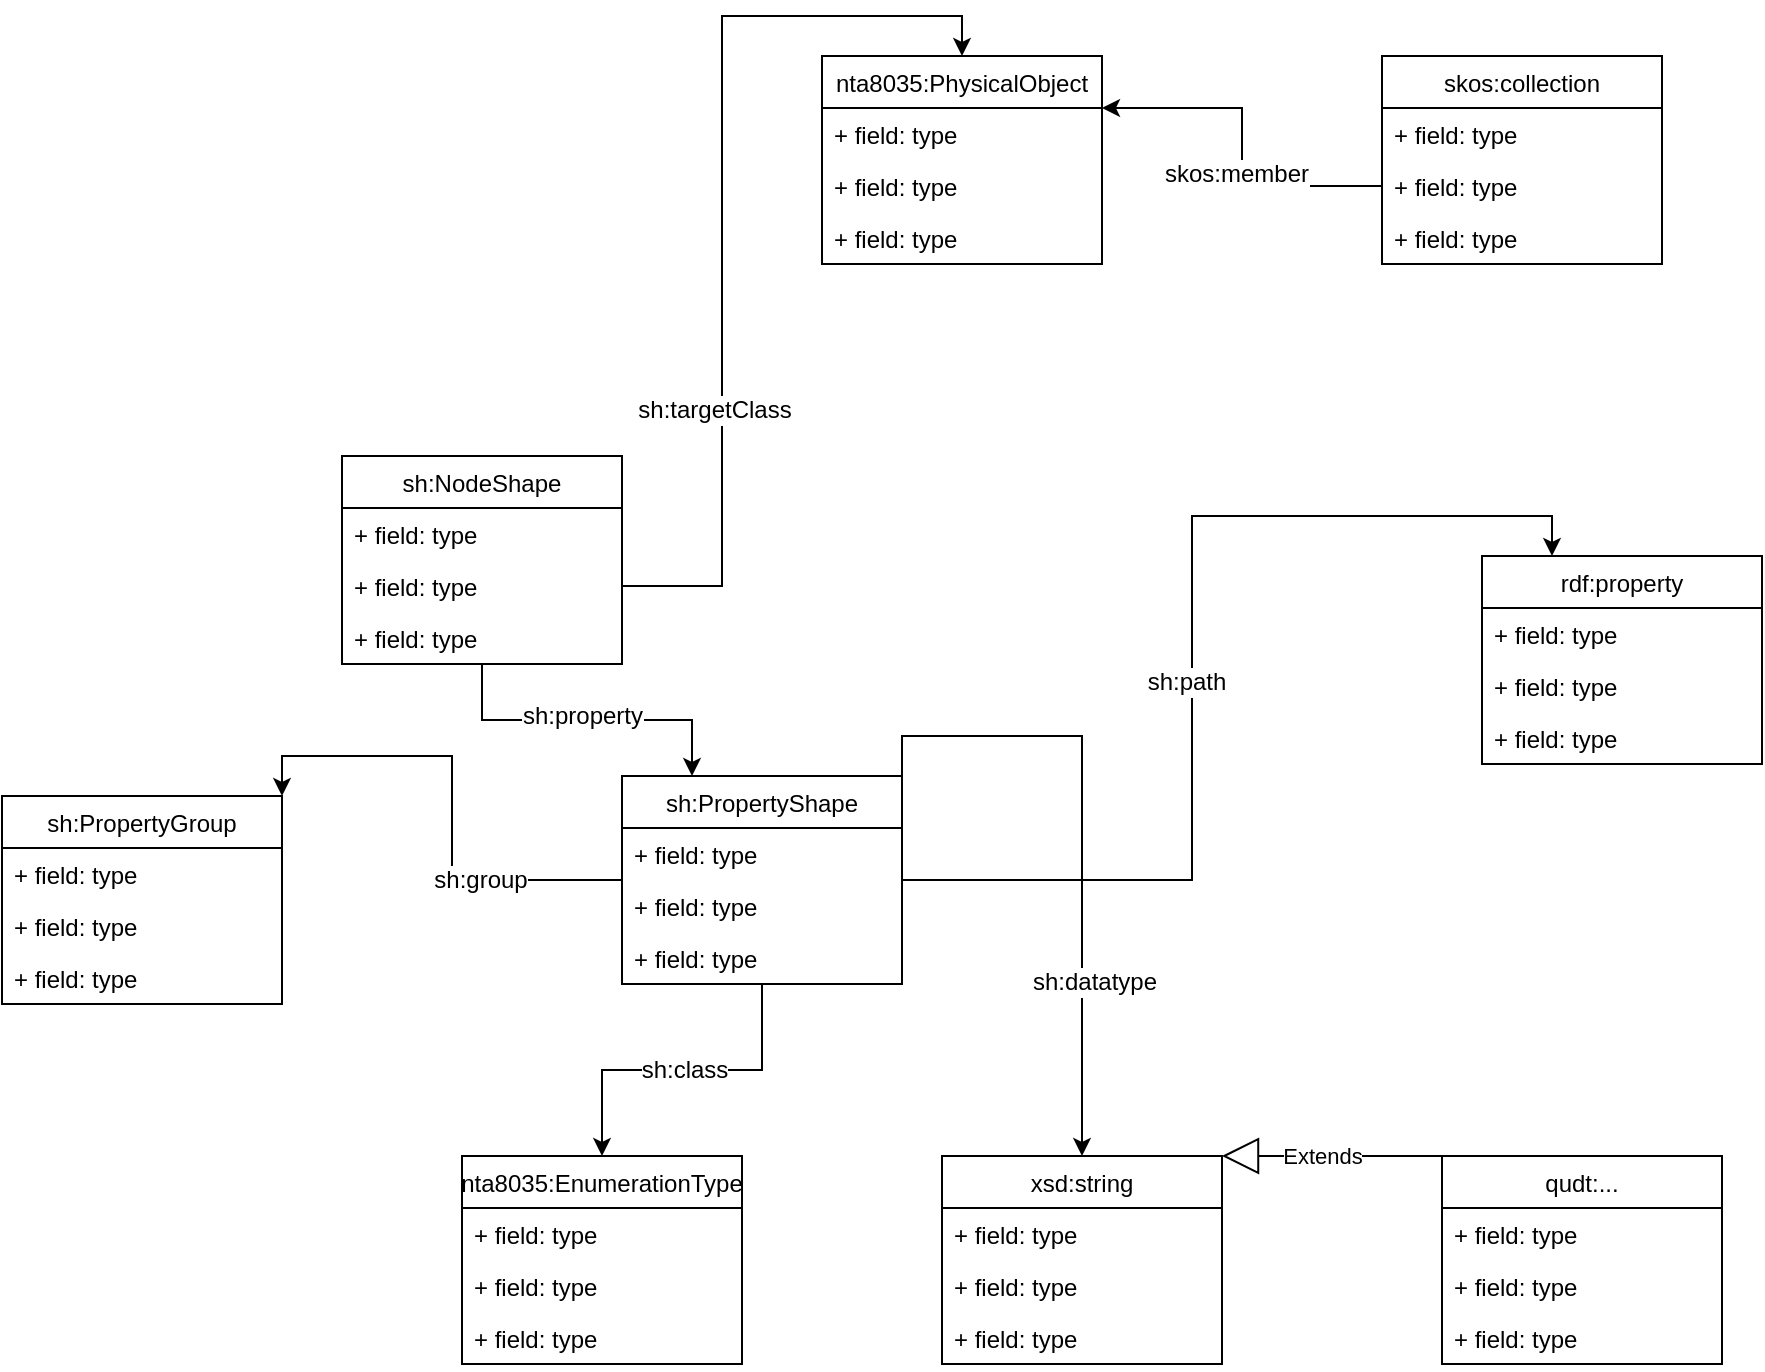 <mxfile version="12.6.7" type="github">
  <diagram id="uO4dAVEa6rhhREKeQXkx" name="Page-1">
    <mxGraphModel dx="1662" dy="909" grid="1" gridSize="10" guides="1" tooltips="1" connect="1" arrows="1" fold="1" page="1" pageScale="1" pageWidth="1654" pageHeight="1169" math="0" shadow="0">
      <root>
        <mxCell id="0"/>
        <mxCell id="1" parent="0"/>
        <mxCell id="aZ_iibs6CTDmy4hI5hPu-1" value="nta8035:PhysicalObject" style="swimlane;fontStyle=0;childLayout=stackLayout;horizontal=1;startSize=26;fillColor=none;horizontalStack=0;resizeParent=1;resizeParentMax=0;resizeLast=0;collapsible=1;marginBottom=0;" vertex="1" parent="1">
          <mxGeometry x="660" y="210" width="140" height="104" as="geometry"/>
        </mxCell>
        <mxCell id="aZ_iibs6CTDmy4hI5hPu-2" value="+ field: type" style="text;strokeColor=none;fillColor=none;align=left;verticalAlign=top;spacingLeft=4;spacingRight=4;overflow=hidden;rotatable=0;points=[[0,0.5],[1,0.5]];portConstraint=eastwest;" vertex="1" parent="aZ_iibs6CTDmy4hI5hPu-1">
          <mxGeometry y="26" width="140" height="26" as="geometry"/>
        </mxCell>
        <mxCell id="aZ_iibs6CTDmy4hI5hPu-3" value="+ field: type" style="text;strokeColor=none;fillColor=none;align=left;verticalAlign=top;spacingLeft=4;spacingRight=4;overflow=hidden;rotatable=0;points=[[0,0.5],[1,0.5]];portConstraint=eastwest;" vertex="1" parent="aZ_iibs6CTDmy4hI5hPu-1">
          <mxGeometry y="52" width="140" height="26" as="geometry"/>
        </mxCell>
        <mxCell id="aZ_iibs6CTDmy4hI5hPu-4" value="+ field: type" style="text;strokeColor=none;fillColor=none;align=left;verticalAlign=top;spacingLeft=4;spacingRight=4;overflow=hidden;rotatable=0;points=[[0,0.5],[1,0.5]];portConstraint=eastwest;" vertex="1" parent="aZ_iibs6CTDmy4hI5hPu-1">
          <mxGeometry y="78" width="140" height="26" as="geometry"/>
        </mxCell>
        <mxCell id="aZ_iibs6CTDmy4hI5hPu-5" value="skos:collection" style="swimlane;fontStyle=0;childLayout=stackLayout;horizontal=1;startSize=26;fillColor=none;horizontalStack=0;resizeParent=1;resizeParentMax=0;resizeLast=0;collapsible=1;marginBottom=0;" vertex="1" parent="1">
          <mxGeometry x="940" y="210" width="140" height="104" as="geometry"/>
        </mxCell>
        <mxCell id="aZ_iibs6CTDmy4hI5hPu-6" value="+ field: type" style="text;strokeColor=none;fillColor=none;align=left;verticalAlign=top;spacingLeft=4;spacingRight=4;overflow=hidden;rotatable=0;points=[[0,0.5],[1,0.5]];portConstraint=eastwest;" vertex="1" parent="aZ_iibs6CTDmy4hI5hPu-5">
          <mxGeometry y="26" width="140" height="26" as="geometry"/>
        </mxCell>
        <mxCell id="aZ_iibs6CTDmy4hI5hPu-7" value="+ field: type" style="text;strokeColor=none;fillColor=none;align=left;verticalAlign=top;spacingLeft=4;spacingRight=4;overflow=hidden;rotatable=0;points=[[0,0.5],[1,0.5]];portConstraint=eastwest;" vertex="1" parent="aZ_iibs6CTDmy4hI5hPu-5">
          <mxGeometry y="52" width="140" height="26" as="geometry"/>
        </mxCell>
        <mxCell id="aZ_iibs6CTDmy4hI5hPu-8" value="+ field: type" style="text;strokeColor=none;fillColor=none;align=left;verticalAlign=top;spacingLeft=4;spacingRight=4;overflow=hidden;rotatable=0;points=[[0,0.5],[1,0.5]];portConstraint=eastwest;" vertex="1" parent="aZ_iibs6CTDmy4hI5hPu-5">
          <mxGeometry y="78" width="140" height="26" as="geometry"/>
        </mxCell>
        <mxCell id="aZ_iibs6CTDmy4hI5hPu-9" style="edgeStyle=orthogonalEdgeStyle;rounded=0;orthogonalLoop=1;jettySize=auto;html=1;entryX=1;entryY=0.25;entryDx=0;entryDy=0;" edge="1" parent="1" source="aZ_iibs6CTDmy4hI5hPu-7" target="aZ_iibs6CTDmy4hI5hPu-1">
          <mxGeometry relative="1" as="geometry"/>
        </mxCell>
        <mxCell id="aZ_iibs6CTDmy4hI5hPu-10" value="&lt;div&gt;skos:member&lt;/div&gt;" style="text;html=1;align=center;verticalAlign=middle;resizable=0;points=[];labelBackgroundColor=#ffffff;" vertex="1" connectable="0" parent="aZ_iibs6CTDmy4hI5hPu-9">
          <mxGeometry x="-0.143" y="3" relative="1" as="geometry">
            <mxPoint as="offset"/>
          </mxGeometry>
        </mxCell>
        <mxCell id="aZ_iibs6CTDmy4hI5hPu-21" style="edgeStyle=orthogonalEdgeStyle;rounded=0;orthogonalLoop=1;jettySize=auto;html=1;entryX=0.25;entryY=0;entryDx=0;entryDy=0;" edge="1" parent="1" source="aZ_iibs6CTDmy4hI5hPu-11" target="aZ_iibs6CTDmy4hI5hPu-17">
          <mxGeometry relative="1" as="geometry"/>
        </mxCell>
        <mxCell id="aZ_iibs6CTDmy4hI5hPu-22" value="sh:property" style="text;html=1;align=center;verticalAlign=middle;resizable=0;points=[];labelBackgroundColor=#ffffff;" vertex="1" connectable="0" parent="aZ_iibs6CTDmy4hI5hPu-21">
          <mxGeometry x="0.317" y="-2" relative="1" as="geometry">
            <mxPoint x="-28" y="-4" as="offset"/>
          </mxGeometry>
        </mxCell>
        <mxCell id="aZ_iibs6CTDmy4hI5hPu-11" value="sh:NodeShape" style="swimlane;fontStyle=0;childLayout=stackLayout;horizontal=1;startSize=26;fillColor=none;horizontalStack=0;resizeParent=1;resizeParentMax=0;resizeLast=0;collapsible=1;marginBottom=0;" vertex="1" parent="1">
          <mxGeometry x="420" y="410" width="140" height="104" as="geometry"/>
        </mxCell>
        <mxCell id="aZ_iibs6CTDmy4hI5hPu-12" value="+ field: type" style="text;strokeColor=none;fillColor=none;align=left;verticalAlign=top;spacingLeft=4;spacingRight=4;overflow=hidden;rotatable=0;points=[[0,0.5],[1,0.5]];portConstraint=eastwest;" vertex="1" parent="aZ_iibs6CTDmy4hI5hPu-11">
          <mxGeometry y="26" width="140" height="26" as="geometry"/>
        </mxCell>
        <mxCell id="aZ_iibs6CTDmy4hI5hPu-13" value="+ field: type" style="text;strokeColor=none;fillColor=none;align=left;verticalAlign=top;spacingLeft=4;spacingRight=4;overflow=hidden;rotatable=0;points=[[0,0.5],[1,0.5]];portConstraint=eastwest;" vertex="1" parent="aZ_iibs6CTDmy4hI5hPu-11">
          <mxGeometry y="52" width="140" height="26" as="geometry"/>
        </mxCell>
        <mxCell id="aZ_iibs6CTDmy4hI5hPu-14" value="+ field: type" style="text;strokeColor=none;fillColor=none;align=left;verticalAlign=top;spacingLeft=4;spacingRight=4;overflow=hidden;rotatable=0;points=[[0,0.5],[1,0.5]];portConstraint=eastwest;" vertex="1" parent="aZ_iibs6CTDmy4hI5hPu-11">
          <mxGeometry y="78" width="140" height="26" as="geometry"/>
        </mxCell>
        <mxCell id="aZ_iibs6CTDmy4hI5hPu-15" style="edgeStyle=orthogonalEdgeStyle;rounded=0;orthogonalLoop=1;jettySize=auto;html=1;entryX=0.5;entryY=0;entryDx=0;entryDy=0;" edge="1" parent="1" source="aZ_iibs6CTDmy4hI5hPu-13" target="aZ_iibs6CTDmy4hI5hPu-1">
          <mxGeometry relative="1" as="geometry"/>
        </mxCell>
        <mxCell id="aZ_iibs6CTDmy4hI5hPu-16" value="sh:targetClass" style="text;html=1;align=center;verticalAlign=middle;resizable=0;points=[];labelBackgroundColor=#ffffff;" vertex="1" connectable="0" parent="aZ_iibs6CTDmy4hI5hPu-15">
          <mxGeometry x="-0.419" y="4" relative="1" as="geometry">
            <mxPoint as="offset"/>
          </mxGeometry>
        </mxCell>
        <mxCell id="aZ_iibs6CTDmy4hI5hPu-27" style="edgeStyle=orthogonalEdgeStyle;rounded=0;orthogonalLoop=1;jettySize=auto;html=1;entryX=0.25;entryY=0;entryDx=0;entryDy=0;" edge="1" parent="1" source="aZ_iibs6CTDmy4hI5hPu-17" target="aZ_iibs6CTDmy4hI5hPu-23">
          <mxGeometry relative="1" as="geometry"/>
        </mxCell>
        <mxCell id="aZ_iibs6CTDmy4hI5hPu-28" value="sh:path" style="text;html=1;align=center;verticalAlign=middle;resizable=0;points=[];labelBackgroundColor=#ffffff;" vertex="1" connectable="0" parent="aZ_iibs6CTDmy4hI5hPu-27">
          <mxGeometry x="-0.074" y="3" relative="1" as="geometry">
            <mxPoint as="offset"/>
          </mxGeometry>
        </mxCell>
        <mxCell id="aZ_iibs6CTDmy4hI5hPu-33" style="edgeStyle=orthogonalEdgeStyle;rounded=0;orthogonalLoop=1;jettySize=auto;html=1;entryX=0.5;entryY=0;entryDx=0;entryDy=0;" edge="1" parent="1" source="aZ_iibs6CTDmy4hI5hPu-17" target="aZ_iibs6CTDmy4hI5hPu-29">
          <mxGeometry relative="1" as="geometry"/>
        </mxCell>
        <mxCell id="aZ_iibs6CTDmy4hI5hPu-34" value="sh:class" style="text;html=1;align=center;verticalAlign=middle;resizable=0;points=[];labelBackgroundColor=#ffffff;" vertex="1" connectable="0" parent="aZ_iibs6CTDmy4hI5hPu-33">
          <mxGeometry x="0.261" y="-22" relative="1" as="geometry">
            <mxPoint x="22" y="22" as="offset"/>
          </mxGeometry>
        </mxCell>
        <mxCell id="aZ_iibs6CTDmy4hI5hPu-39" style="edgeStyle=orthogonalEdgeStyle;rounded=0;orthogonalLoop=1;jettySize=auto;html=1;entryX=0.5;entryY=0;entryDx=0;entryDy=0;exitX=1;exitY=0;exitDx=0;exitDy=0;" edge="1" parent="1" source="aZ_iibs6CTDmy4hI5hPu-17" target="aZ_iibs6CTDmy4hI5hPu-35">
          <mxGeometry relative="1" as="geometry"/>
        </mxCell>
        <mxCell id="aZ_iibs6CTDmy4hI5hPu-40" value="sh:datatype" style="text;html=1;align=center;verticalAlign=middle;resizable=0;points=[];labelBackgroundColor=#ffffff;" vertex="1" connectable="0" parent="aZ_iibs6CTDmy4hI5hPu-39">
          <mxGeometry x="0.24" y="-35" relative="1" as="geometry">
            <mxPoint x="41" y="34" as="offset"/>
          </mxGeometry>
        </mxCell>
        <mxCell id="aZ_iibs6CTDmy4hI5hPu-50" style="edgeStyle=orthogonalEdgeStyle;rounded=0;orthogonalLoop=1;jettySize=auto;html=1;entryX=1;entryY=0;entryDx=0;entryDy=0;" edge="1" parent="1" source="aZ_iibs6CTDmy4hI5hPu-17" target="aZ_iibs6CTDmy4hI5hPu-46">
          <mxGeometry relative="1" as="geometry"/>
        </mxCell>
        <mxCell id="aZ_iibs6CTDmy4hI5hPu-51" value="sh:group" style="text;html=1;align=center;verticalAlign=middle;resizable=0;points=[];labelBackgroundColor=#ffffff;" vertex="1" connectable="0" parent="aZ_iibs6CTDmy4hI5hPu-50">
          <mxGeometry x="-0.436" relative="1" as="geometry">
            <mxPoint as="offset"/>
          </mxGeometry>
        </mxCell>
        <mxCell id="aZ_iibs6CTDmy4hI5hPu-17" value="sh:PropertyShape" style="swimlane;fontStyle=0;childLayout=stackLayout;horizontal=1;startSize=26;fillColor=none;horizontalStack=0;resizeParent=1;resizeParentMax=0;resizeLast=0;collapsible=1;marginBottom=0;" vertex="1" parent="1">
          <mxGeometry x="560" y="570" width="140" height="104" as="geometry"/>
        </mxCell>
        <mxCell id="aZ_iibs6CTDmy4hI5hPu-18" value="+ field: type" style="text;strokeColor=none;fillColor=none;align=left;verticalAlign=top;spacingLeft=4;spacingRight=4;overflow=hidden;rotatable=0;points=[[0,0.5],[1,0.5]];portConstraint=eastwest;" vertex="1" parent="aZ_iibs6CTDmy4hI5hPu-17">
          <mxGeometry y="26" width="140" height="26" as="geometry"/>
        </mxCell>
        <mxCell id="aZ_iibs6CTDmy4hI5hPu-19" value="+ field: type" style="text;strokeColor=none;fillColor=none;align=left;verticalAlign=top;spacingLeft=4;spacingRight=4;overflow=hidden;rotatable=0;points=[[0,0.5],[1,0.5]];portConstraint=eastwest;" vertex="1" parent="aZ_iibs6CTDmy4hI5hPu-17">
          <mxGeometry y="52" width="140" height="26" as="geometry"/>
        </mxCell>
        <mxCell id="aZ_iibs6CTDmy4hI5hPu-20" value="+ field: type" style="text;strokeColor=none;fillColor=none;align=left;verticalAlign=top;spacingLeft=4;spacingRight=4;overflow=hidden;rotatable=0;points=[[0,0.5],[1,0.5]];portConstraint=eastwest;" vertex="1" parent="aZ_iibs6CTDmy4hI5hPu-17">
          <mxGeometry y="78" width="140" height="26" as="geometry"/>
        </mxCell>
        <mxCell id="aZ_iibs6CTDmy4hI5hPu-23" value="rdf:property" style="swimlane;fontStyle=0;childLayout=stackLayout;horizontal=1;startSize=26;fillColor=none;horizontalStack=0;resizeParent=1;resizeParentMax=0;resizeLast=0;collapsible=1;marginBottom=0;" vertex="1" parent="1">
          <mxGeometry x="990" y="460" width="140" height="104" as="geometry"/>
        </mxCell>
        <mxCell id="aZ_iibs6CTDmy4hI5hPu-24" value="+ field: type" style="text;strokeColor=none;fillColor=none;align=left;verticalAlign=top;spacingLeft=4;spacingRight=4;overflow=hidden;rotatable=0;points=[[0,0.5],[1,0.5]];portConstraint=eastwest;" vertex="1" parent="aZ_iibs6CTDmy4hI5hPu-23">
          <mxGeometry y="26" width="140" height="26" as="geometry"/>
        </mxCell>
        <mxCell id="aZ_iibs6CTDmy4hI5hPu-25" value="+ field: type" style="text;strokeColor=none;fillColor=none;align=left;verticalAlign=top;spacingLeft=4;spacingRight=4;overflow=hidden;rotatable=0;points=[[0,0.5],[1,0.5]];portConstraint=eastwest;" vertex="1" parent="aZ_iibs6CTDmy4hI5hPu-23">
          <mxGeometry y="52" width="140" height="26" as="geometry"/>
        </mxCell>
        <mxCell id="aZ_iibs6CTDmy4hI5hPu-26" value="+ field: type" style="text;strokeColor=none;fillColor=none;align=left;verticalAlign=top;spacingLeft=4;spacingRight=4;overflow=hidden;rotatable=0;points=[[0,0.5],[1,0.5]];portConstraint=eastwest;" vertex="1" parent="aZ_iibs6CTDmy4hI5hPu-23">
          <mxGeometry y="78" width="140" height="26" as="geometry"/>
        </mxCell>
        <mxCell id="aZ_iibs6CTDmy4hI5hPu-29" value="nta8035:EnumerationType" style="swimlane;fontStyle=0;childLayout=stackLayout;horizontal=1;startSize=26;fillColor=none;horizontalStack=0;resizeParent=1;resizeParentMax=0;resizeLast=0;collapsible=1;marginBottom=0;" vertex="1" parent="1">
          <mxGeometry x="480" y="760" width="140" height="104" as="geometry"/>
        </mxCell>
        <mxCell id="aZ_iibs6CTDmy4hI5hPu-30" value="+ field: type" style="text;strokeColor=none;fillColor=none;align=left;verticalAlign=top;spacingLeft=4;spacingRight=4;overflow=hidden;rotatable=0;points=[[0,0.5],[1,0.5]];portConstraint=eastwest;" vertex="1" parent="aZ_iibs6CTDmy4hI5hPu-29">
          <mxGeometry y="26" width="140" height="26" as="geometry"/>
        </mxCell>
        <mxCell id="aZ_iibs6CTDmy4hI5hPu-31" value="+ field: type" style="text;strokeColor=none;fillColor=none;align=left;verticalAlign=top;spacingLeft=4;spacingRight=4;overflow=hidden;rotatable=0;points=[[0,0.5],[1,0.5]];portConstraint=eastwest;" vertex="1" parent="aZ_iibs6CTDmy4hI5hPu-29">
          <mxGeometry y="52" width="140" height="26" as="geometry"/>
        </mxCell>
        <mxCell id="aZ_iibs6CTDmy4hI5hPu-32" value="+ field: type" style="text;strokeColor=none;fillColor=none;align=left;verticalAlign=top;spacingLeft=4;spacingRight=4;overflow=hidden;rotatable=0;points=[[0,0.5],[1,0.5]];portConstraint=eastwest;" vertex="1" parent="aZ_iibs6CTDmy4hI5hPu-29">
          <mxGeometry y="78" width="140" height="26" as="geometry"/>
        </mxCell>
        <mxCell id="aZ_iibs6CTDmy4hI5hPu-35" value="xsd:string" style="swimlane;fontStyle=0;childLayout=stackLayout;horizontal=1;startSize=26;fillColor=none;horizontalStack=0;resizeParent=1;resizeParentMax=0;resizeLast=0;collapsible=1;marginBottom=0;" vertex="1" parent="1">
          <mxGeometry x="720" y="760" width="140" height="104" as="geometry"/>
        </mxCell>
        <mxCell id="aZ_iibs6CTDmy4hI5hPu-36" value="+ field: type" style="text;strokeColor=none;fillColor=none;align=left;verticalAlign=top;spacingLeft=4;spacingRight=4;overflow=hidden;rotatable=0;points=[[0,0.5],[1,0.5]];portConstraint=eastwest;" vertex="1" parent="aZ_iibs6CTDmy4hI5hPu-35">
          <mxGeometry y="26" width="140" height="26" as="geometry"/>
        </mxCell>
        <mxCell id="aZ_iibs6CTDmy4hI5hPu-37" value="+ field: type" style="text;strokeColor=none;fillColor=none;align=left;verticalAlign=top;spacingLeft=4;spacingRight=4;overflow=hidden;rotatable=0;points=[[0,0.5],[1,0.5]];portConstraint=eastwest;" vertex="1" parent="aZ_iibs6CTDmy4hI5hPu-35">
          <mxGeometry y="52" width="140" height="26" as="geometry"/>
        </mxCell>
        <mxCell id="aZ_iibs6CTDmy4hI5hPu-38" value="+ field: type" style="text;strokeColor=none;fillColor=none;align=left;verticalAlign=top;spacingLeft=4;spacingRight=4;overflow=hidden;rotatable=0;points=[[0,0.5],[1,0.5]];portConstraint=eastwest;" vertex="1" parent="aZ_iibs6CTDmy4hI5hPu-35">
          <mxGeometry y="78" width="140" height="26" as="geometry"/>
        </mxCell>
        <mxCell id="aZ_iibs6CTDmy4hI5hPu-41" value="qudt:..." style="swimlane;fontStyle=0;childLayout=stackLayout;horizontal=1;startSize=26;fillColor=none;horizontalStack=0;resizeParent=1;resizeParentMax=0;resizeLast=0;collapsible=1;marginBottom=0;" vertex="1" parent="1">
          <mxGeometry x="970" y="760" width="140" height="104" as="geometry"/>
        </mxCell>
        <mxCell id="aZ_iibs6CTDmy4hI5hPu-42" value="+ field: type" style="text;strokeColor=none;fillColor=none;align=left;verticalAlign=top;spacingLeft=4;spacingRight=4;overflow=hidden;rotatable=0;points=[[0,0.5],[1,0.5]];portConstraint=eastwest;" vertex="1" parent="aZ_iibs6CTDmy4hI5hPu-41">
          <mxGeometry y="26" width="140" height="26" as="geometry"/>
        </mxCell>
        <mxCell id="aZ_iibs6CTDmy4hI5hPu-43" value="+ field: type" style="text;strokeColor=none;fillColor=none;align=left;verticalAlign=top;spacingLeft=4;spacingRight=4;overflow=hidden;rotatable=0;points=[[0,0.5],[1,0.5]];portConstraint=eastwest;" vertex="1" parent="aZ_iibs6CTDmy4hI5hPu-41">
          <mxGeometry y="52" width="140" height="26" as="geometry"/>
        </mxCell>
        <mxCell id="aZ_iibs6CTDmy4hI5hPu-44" value="+ field: type" style="text;strokeColor=none;fillColor=none;align=left;verticalAlign=top;spacingLeft=4;spacingRight=4;overflow=hidden;rotatable=0;points=[[0,0.5],[1,0.5]];portConstraint=eastwest;" vertex="1" parent="aZ_iibs6CTDmy4hI5hPu-41">
          <mxGeometry y="78" width="140" height="26" as="geometry"/>
        </mxCell>
        <mxCell id="aZ_iibs6CTDmy4hI5hPu-45" value="Extends" style="endArrow=block;endSize=16;endFill=0;html=1;entryX=1;entryY=0;entryDx=0;entryDy=0;exitX=0;exitY=0;exitDx=0;exitDy=0;" edge="1" parent="1" source="aZ_iibs6CTDmy4hI5hPu-41" target="aZ_iibs6CTDmy4hI5hPu-35">
          <mxGeometry x="0.091" width="160" relative="1" as="geometry">
            <mxPoint x="910" y="710" as="sourcePoint"/>
            <mxPoint x="1070" y="710" as="targetPoint"/>
            <Array as="points"/>
            <mxPoint as="offset"/>
          </mxGeometry>
        </mxCell>
        <mxCell id="aZ_iibs6CTDmy4hI5hPu-46" value="sh:PropertyGroup" style="swimlane;fontStyle=0;childLayout=stackLayout;horizontal=1;startSize=26;fillColor=none;horizontalStack=0;resizeParent=1;resizeParentMax=0;resizeLast=0;collapsible=1;marginBottom=0;" vertex="1" parent="1">
          <mxGeometry x="250" y="580" width="140" height="104" as="geometry"/>
        </mxCell>
        <mxCell id="aZ_iibs6CTDmy4hI5hPu-47" value="+ field: type" style="text;strokeColor=none;fillColor=none;align=left;verticalAlign=top;spacingLeft=4;spacingRight=4;overflow=hidden;rotatable=0;points=[[0,0.5],[1,0.5]];portConstraint=eastwest;" vertex="1" parent="aZ_iibs6CTDmy4hI5hPu-46">
          <mxGeometry y="26" width="140" height="26" as="geometry"/>
        </mxCell>
        <mxCell id="aZ_iibs6CTDmy4hI5hPu-48" value="+ field: type" style="text;strokeColor=none;fillColor=none;align=left;verticalAlign=top;spacingLeft=4;spacingRight=4;overflow=hidden;rotatable=0;points=[[0,0.5],[1,0.5]];portConstraint=eastwest;" vertex="1" parent="aZ_iibs6CTDmy4hI5hPu-46">
          <mxGeometry y="52" width="140" height="26" as="geometry"/>
        </mxCell>
        <mxCell id="aZ_iibs6CTDmy4hI5hPu-49" value="+ field: type" style="text;strokeColor=none;fillColor=none;align=left;verticalAlign=top;spacingLeft=4;spacingRight=4;overflow=hidden;rotatable=0;points=[[0,0.5],[1,0.5]];portConstraint=eastwest;" vertex="1" parent="aZ_iibs6CTDmy4hI5hPu-46">
          <mxGeometry y="78" width="140" height="26" as="geometry"/>
        </mxCell>
      </root>
    </mxGraphModel>
  </diagram>
</mxfile>
